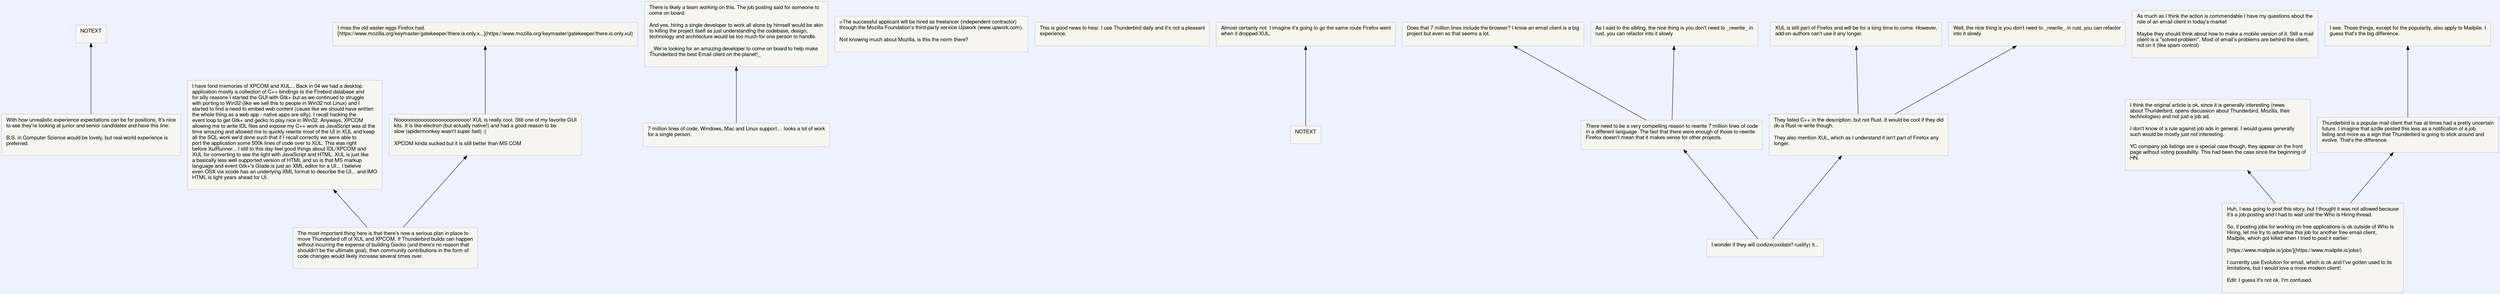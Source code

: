 digraph {
	node [color="#B7C5D9" fillcolor="#F6F6EF" fontname="helvetica, open-sans" shape=rectangle style=filled]
	edge [dir=back]
	bgcolor="#eef2ff" fontname="helvetica, open-sans" splines=true
	16241264 [label=<<TABLE ALIGN="LEFT" BORDER="0"><TR><TD BALIGN="LEFT"><FONT>With how unrealistic experience expectations can be for positions, It's nice<BR/>to see they're looking at junior and senior candidates and have this line:<BR/><BR/>B.S. in Computer Science would be lovely, but real-world experience is<BR/>preferred.<BR/><BR/></FONT></TD></TR></TABLE>>]
	16241287 -> 16241264
	16241287 [label=<<TABLE ALIGN="LEFT" BORDER="0"><TR><TD BALIGN="LEFT"><FONT>NOTEXT<BR/><BR/></FONT></TD></TR></TABLE>>]
	16241321 [label=<<TABLE ALIGN="LEFT" BORDER="0"><TR><TD BALIGN="LEFT"><FONT>The most important thing here is that there's now a serious plan in place to<BR/>move Thunderbird off of XUL and XPCOM. If Thunderbird builds can happen<BR/>without incurring the expense of building Gecko (and there's no reason that<BR/>shouldn't be the ultimate goal), then community contributions in the form of<BR/>code changes would likely increase several times over.<BR/><BR/></FONT></TD></TR></TABLE>>]
	16241448 -> 16241321
	16241448 [label=<<TABLE ALIGN="LEFT" BORDER="0"><TR><TD BALIGN="LEFT"><FONT>I have fond memories of XPCOM and XUL... Back in 04 we had a desktop<BR/>application mostly a collection of C++ bindings to the Firebird database and<BR/>for silly reasons I started the GUI with Gtk+ but as we continued to struggle<BR/>with porting to Win32 (like we sell this to people in Win32 not Linux) and I<BR/>started to find a need to embed web content (cause like we should have written<BR/>the whole thing as a web app - native apps are silly). I recall hacking the<BR/>event loop to get Gtk+ and gecko to play nice in Win32. Anyways, XPCOM<BR/>allowing me to write IDL files and expose my C++ work as JavaScript was at the<BR/>time amazing and allowed me to quickly rewrite most of the UI in XUL and keep<BR/>all the SQL work we'd done such that if I recall correctly we were able to<BR/>port the application some 500k lines of code over to XUL. This was right<BR/>before XulRunner... I still to this day feel good things about IDL/XPCOM and<BR/>XUL for converting to see the light with JavaScript and HTML. XUL is just like<BR/>a basically less well supported version of HTML and so is that MS markup<BR/>language and event Gtk+'s Glade is just an XML editor for a UI... I beleive<BR/>even OSX via xcode has an underlying XML format to describe the UI... and IMO<BR/>HTML is light years ahead for UI.<BR/><BR/></FONT></TD></TR></TABLE>>]
	16241402 -> 16241321
	16241402 [label=<<TABLE ALIGN="LEFT" BORDER="0"><TR><TD BALIGN="LEFT"><FONT>Nooooooooooooooooooooooooo! XUL is really cool. Still one of my favorite GUI<BR/>kits. It is like electron (but actually native!) and had a good reason to be<BR/>slow (spidermonkey wasn't super fast) :(<BR/><BR/>XPCOM kinda sucked but it is still better than MS COM<BR/><BR/></FONT></TD></TR></TABLE>>]
	16241459 -> 16241402
	16241459 [label=<<TABLE ALIGN="LEFT" BORDER="0"><TR><TD BALIGN="LEFT"><FONT>I miss the old easter eggs Firefox had.<BR/>[https://www.mozilla.org/keymaster/gatekeeper/there.is.only.x...](https://www.mozilla.org/keymaster/gatekeeper/there.is.only.xul)<BR/><BR/></FONT></TD></TR></TABLE>>]
	16241349 [label=<<TABLE ALIGN="LEFT" BORDER="0"><TR><TD BALIGN="LEFT"><FONT>7 million lines of code, Windows, Mac and Linux support… looks a lot of work<BR/>for a single person.<BR/><BR/></FONT></TD></TR></TABLE>>]
	16241497 -> 16241349
	16241497 [label=<<TABLE ALIGN="LEFT" BORDER="0"><TR><TD BALIGN="LEFT"><FONT>There is likely a team working on this. The job posting said for someone to<BR/>come on board.<BR/><BR/>And yes, hiring a single developer to work all alone by himself would be akin<BR/>to killing the project itself as just understanding the codebase, design,<BR/>technology and architecture would be too much for one person to handle.<BR/><BR/> _We’re looking for an amazing developer to come on board to help make<BR/>Thunderbird the best Email client on the planet!_<BR/><BR/></FONT></TD></TR></TABLE>>]
	16241543 [label=<<TABLE ALIGN="LEFT" BORDER="0"><TR><TD BALIGN="LEFT"><FONT>&gt;The successful applicant will be hired as freelancer (independent contractor)<BR/>through the Mozilla Foundation’s third-party service Upwork (www.upwork.com).<BR/><BR/>Not knowing much about Mozilla, is this the norm there?<BR/><BR/></FONT></TD></TR></TABLE>>]
	16241502 [label=<<TABLE ALIGN="LEFT" BORDER="0"><TR><TD BALIGN="LEFT"><FONT>This is good news to hear. I use Thunderbird daily and it's not a pleasant<BR/>experience.<BR/><BR/></FONT></TD></TR></TABLE>>]
	16241560 [label=<<TABLE ALIGN="LEFT" BORDER="0"><TR><TD BALIGN="LEFT"><FONT>NOTEXT<BR/><BR/></FONT></TD></TR></TABLE>>]
	16241582 -> 16241560
	16241582 [label=<<TABLE ALIGN="LEFT" BORDER="0"><TR><TD BALIGN="LEFT"><FONT>Almost certainly not. I imagine it's going to go the same route Firefox went<BR/>when it dropped XUL.<BR/><BR/></FONT></TD></TR></TABLE>>]
	16241489 [label=<<TABLE ALIGN="LEFT" BORDER="0"><TR><TD BALIGN="LEFT"><FONT>I wonder if they will oxidize(oxidate? rustify) it...<BR/><BR/></FONT></TD></TR></TABLE>>]
	16241564 -> 16241489
	16241564 [label=<<TABLE ALIGN="LEFT" BORDER="0"><TR><TD BALIGN="LEFT"><FONT>There need to be a very compelling reason to rewrite 7 million lines of code<BR/>in a different language. The fact that there were enough of those to rewrite<BR/>Firefox doesn't mean that it makes sense for other projects.<BR/><BR/></FONT></TD></TR></TABLE>>]
	16241598 -> 16241564
	16241598 [label=<<TABLE ALIGN="LEFT" BORDER="0"><TR><TD BALIGN="LEFT"><FONT>Does that 7 million lines include the browser? I know an email client is a big<BR/>project but even so that seems a lot.<BR/><BR/></FONT></TD></TR></TABLE>>]
	16241585 -> 16241564
	16241585 [label=<<TABLE ALIGN="LEFT" BORDER="0"><TR><TD BALIGN="LEFT"><FONT>As I said to the sibling, the nice thing is you don't need to _rewrite_ in<BR/>rust, you can refactor into it slowly<BR/><BR/></FONT></TD></TR></TABLE>>]
	16241558 -> 16241489
	16241558 [label=<<TABLE ALIGN="LEFT" BORDER="0"><TR><TD BALIGN="LEFT"><FONT>They listed C++ in the description, but not Rust. It would be cool if they did<BR/>do a Rust re-write though.<BR/><BR/>They also mention XUL, which as I understand it isn't part of Firefox any<BR/>longer.<BR/><BR/></FONT></TD></TR></TABLE>>]
	16241577 -> 16241558
	16241577 [label=<<TABLE ALIGN="LEFT" BORDER="0"><TR><TD BALIGN="LEFT"><FONT>XUL is still part of Firefox and will be for a long time to come. However,<BR/>add-on authors can't use it any longer.<BR/><BR/></FONT></TD></TR></TABLE>>]
	16241581 -> 16241558
	16241581 [label=<<TABLE ALIGN="LEFT" BORDER="0"><TR><TD BALIGN="LEFT"><FONT>Well, the nice thing is you don't need to _rewrite_ in rust, you can refactor<BR/>into it slowly<BR/><BR/></FONT></TD></TR></TABLE>>]
	16241566 [label=<<TABLE ALIGN="LEFT" BORDER="0"><TR><TD BALIGN="LEFT"><FONT>As much as I think the action is commendable I have my questions about the<BR/>role of an email client in today's market<BR/><BR/>Maybe they should think about how to make a mobile version of it. Still a mail<BR/>client is a "solved problem". Most of email's problems are behind the client,<BR/>not on it (like spam control)<BR/><BR/></FONT></TD></TR></TABLE>>]
	16241437 [label=<<TABLE ALIGN="LEFT" BORDER="0"><TR><TD BALIGN="LEFT"><FONT>Huh, I was going to post this story, but I thought it was not allowed because<BR/>it's a job posting and I had to wait until the Who is Hiring thread.<BR/><BR/>So, if posting jobs for working on free applications is ok outside of Who Is<BR/>Hiring, let me try to advertise this job for another free email client,<BR/>Mailpile, which got killed when I tried to post it earlier:<BR/><BR/>[https://www.mailpile.is/jobs/](https://www.mailpile.is/jobs/)<BR/><BR/>I currently use Evolution for email, which is ok and I've gotten used to its<BR/>limitations, but I would love a more modern client!<BR/><BR/>Edit: I guess it's not ok. I'm confused.<BR/><BR/></FONT></TD></TR></TABLE>>]
	16241662 -> 16241437
	16241662 [label=<<TABLE ALIGN="LEFT" BORDER="0"><TR><TD BALIGN="LEFT"><FONT>I think the original article is ok, since it is generally interesting (news<BR/>about Thunderbird, opens discussion about Thunderbird, Mozilla, their<BR/>technologies) and not just a job ad.<BR/><BR/>I don't know of a rule against job ads in general. I would guess generally<BR/>such would be mostly just not interesting.<BR/><BR/>YC company job listings are a special case though, they appear on the front<BR/>page without voting possibility. This had been the case since the beginning of<BR/>HN.<BR/><BR/></FONT></TD></TR></TABLE>>]
	16241610 -> 16241437
	16241610 [label=<<TABLE ALIGN="LEFT" BORDER="0"><TR><TD BALIGN="LEFT"><FONT>Thunderbird is a popular mail client that has at times had a pretty uncertain<BR/>future. I imagine that azdle posted this less as a notification of a job<BR/>listing and more as a sign that Thunderbird is going to stick around and<BR/>evolve. That's the difference.<BR/><BR/></FONT></TD></TR></TABLE>>]
	16241644 -> 16241610
	16241644 [label=<<TABLE ALIGN="LEFT" BORDER="0"><TR><TD BALIGN="LEFT"><FONT>I see. Those things, except for the popularity, also apply to Mailpile. I<BR/>guess that's the big difference.<BR/><BR/></FONT></TD></TR></TABLE>>]
}
